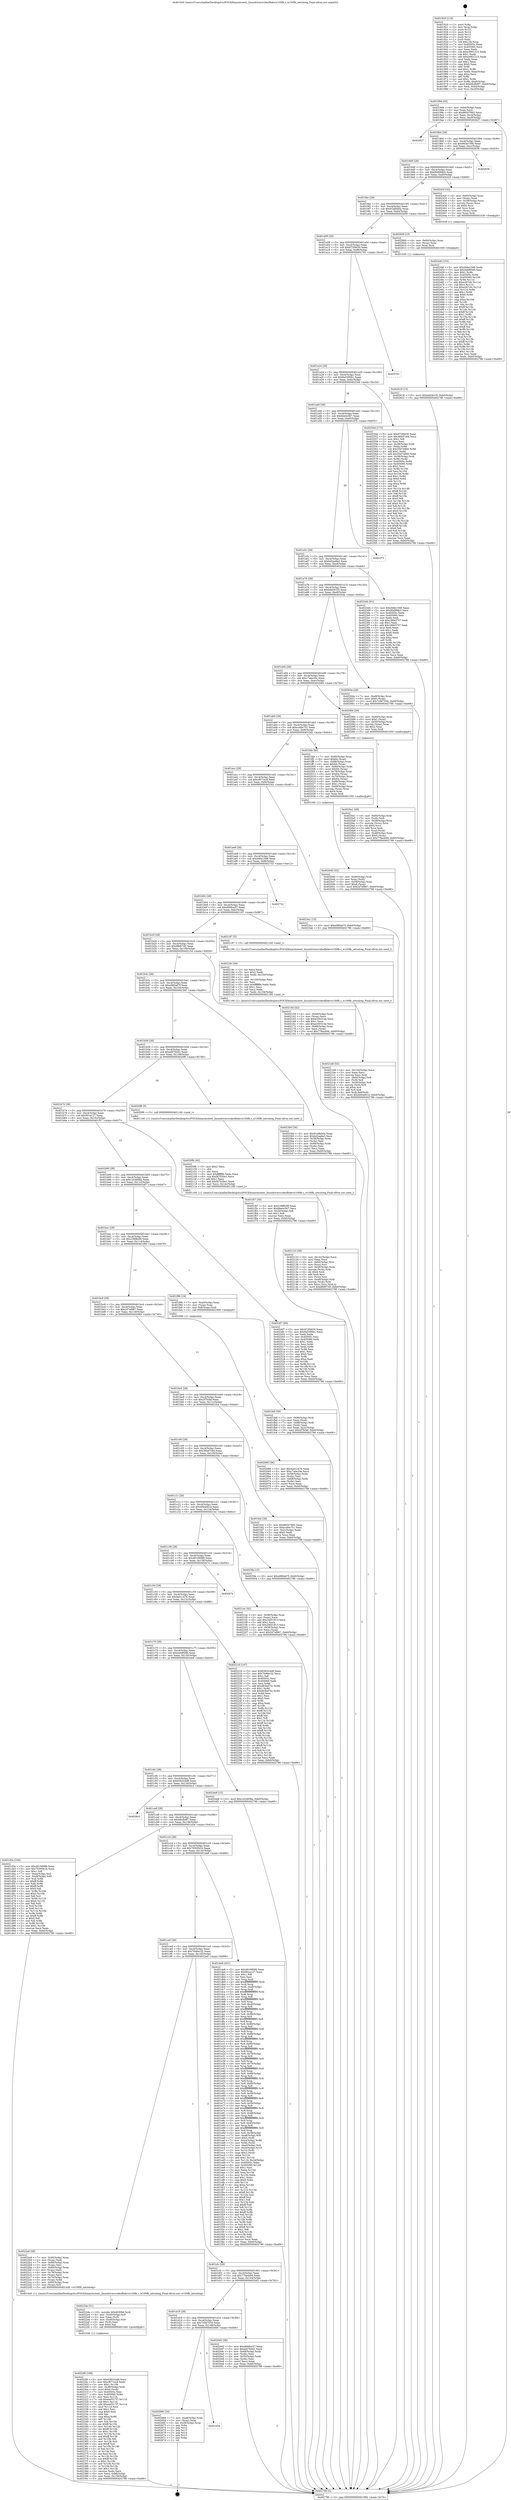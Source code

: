 digraph "0x401920" {
  label = "0x401920 (/mnt/c/Users/mathe/Desktop/tcc/POCII/binaries/extr_linuxdriversvideofbdevw100fb.c_w100fb_setcolreg_Final-ollvm.out::main(0))"
  labelloc = "t"
  node[shape=record]

  Entry [label="",width=0.3,height=0.3,shape=circle,fillcolor=black,style=filled]
  "0x401994" [label="{
     0x401994 [32]\l
     | [instrs]\l
     &nbsp;&nbsp;0x401994 \<+6\>: mov -0xb0(%rbp),%eax\l
     &nbsp;&nbsp;0x40199a \<+2\>: mov %eax,%ecx\l
     &nbsp;&nbsp;0x40199c \<+6\>: sub $0x86507993,%ecx\l
     &nbsp;&nbsp;0x4019a2 \<+6\>: mov %eax,-0xc4(%rbp)\l
     &nbsp;&nbsp;0x4019a8 \<+6\>: mov %ecx,-0xc8(%rbp)\l
     &nbsp;&nbsp;0x4019ae \<+6\>: je 0000000000402627 \<main+0xd07\>\l
  }"]
  "0x402627" [label="{
     0x402627\l
  }", style=dashed]
  "0x4019b4" [label="{
     0x4019b4 [28]\l
     | [instrs]\l
     &nbsp;&nbsp;0x4019b4 \<+5\>: jmp 00000000004019b9 \<main+0x99\>\l
     &nbsp;&nbsp;0x4019b9 \<+6\>: mov -0xc4(%rbp),%eax\l
     &nbsp;&nbsp;0x4019bf \<+5\>: sub $0x883e159b,%eax\l
     &nbsp;&nbsp;0x4019c4 \<+6\>: mov %eax,-0xcc(%rbp)\l
     &nbsp;&nbsp;0x4019ca \<+6\>: je 0000000000402636 \<main+0xd16\>\l
  }"]
  Exit [label="",width=0.3,height=0.3,shape=circle,fillcolor=black,style=filled,peripheries=2]
  "0x402636" [label="{
     0x402636\l
  }", style=dashed]
  "0x4019d0" [label="{
     0x4019d0 [28]\l
     | [instrs]\l
     &nbsp;&nbsp;0x4019d0 \<+5\>: jmp 00000000004019d5 \<main+0xb5\>\l
     &nbsp;&nbsp;0x4019d5 \<+6\>: mov -0xc4(%rbp),%eax\l
     &nbsp;&nbsp;0x4019db \<+5\>: sub $0x90d9fdb3,%eax\l
     &nbsp;&nbsp;0x4019e0 \<+6\>: mov %eax,-0xd0(%rbp)\l
     &nbsp;&nbsp;0x4019e6 \<+6\>: je 000000000040242f \<main+0xb0f\>\l
  }"]
  "0x401d34" [label="{
     0x401d34\l
  }", style=dashed]
  "0x40242f" [label="{
     0x40242f [32]\l
     | [instrs]\l
     &nbsp;&nbsp;0x40242f \<+4\>: mov -0x60(%rbp),%rax\l
     &nbsp;&nbsp;0x402433 \<+3\>: mov (%rax),%rax\l
     &nbsp;&nbsp;0x402436 \<+4\>: mov -0x38(%rbp),%rcx\l
     &nbsp;&nbsp;0x40243a \<+3\>: movslq (%rcx),%rcx\l
     &nbsp;&nbsp;0x40243d \<+4\>: shl $0x4,%rcx\l
     &nbsp;&nbsp;0x402441 \<+3\>: add %rcx,%rax\l
     &nbsp;&nbsp;0x402444 \<+3\>: mov (%rax),%rax\l
     &nbsp;&nbsp;0x402447 \<+3\>: mov %rax,%rdi\l
     &nbsp;&nbsp;0x40244a \<+5\>: call 0000000000401030 \<free@plt\>\l
     | [calls]\l
     &nbsp;&nbsp;0x401030 \{1\} (unknown)\l
  }"]
  "0x4019ec" [label="{
     0x4019ec [28]\l
     | [instrs]\l
     &nbsp;&nbsp;0x4019ec \<+5\>: jmp 00000000004019f1 \<main+0xd1\>\l
     &nbsp;&nbsp;0x4019f1 \<+6\>: mov -0xc4(%rbp),%eax\l
     &nbsp;&nbsp;0x4019f7 \<+5\>: sub $0x91a8bb0a,%eax\l
     &nbsp;&nbsp;0x4019fc \<+6\>: mov %eax,-0xd4(%rbp)\l
     &nbsp;&nbsp;0x401a02 \<+6\>: je 0000000000402609 \<main+0xce9\>\l
  }"]
  "0x402666" [label="{
     0x402666 [24]\l
     | [instrs]\l
     &nbsp;&nbsp;0x402666 \<+7\>: mov -0xa8(%rbp),%rax\l
     &nbsp;&nbsp;0x40266d \<+2\>: mov (%rax),%eax\l
     &nbsp;&nbsp;0x40266f \<+4\>: lea -0x28(%rbp),%rsp\l
     &nbsp;&nbsp;0x402673 \<+1\>: pop %rbx\l
     &nbsp;&nbsp;0x402674 \<+2\>: pop %r12\l
     &nbsp;&nbsp;0x402676 \<+2\>: pop %r13\l
     &nbsp;&nbsp;0x402678 \<+2\>: pop %r14\l
     &nbsp;&nbsp;0x40267a \<+2\>: pop %r15\l
     &nbsp;&nbsp;0x40267c \<+1\>: pop %rbp\l
     &nbsp;&nbsp;0x40267d \<+1\>: ret\l
  }"]
  "0x402609" [label="{
     0x402609 [15]\l
     | [instrs]\l
     &nbsp;&nbsp;0x402609 \<+4\>: mov -0x60(%rbp),%rax\l
     &nbsp;&nbsp;0x40260d \<+3\>: mov (%rax),%rax\l
     &nbsp;&nbsp;0x402610 \<+3\>: mov %rax,%rdi\l
     &nbsp;&nbsp;0x402613 \<+5\>: call 0000000000401030 \<free@plt\>\l
     | [calls]\l
     &nbsp;&nbsp;0x401030 \{1\} (unknown)\l
  }"]
  "0x401a08" [label="{
     0x401a08 [28]\l
     | [instrs]\l
     &nbsp;&nbsp;0x401a08 \<+5\>: jmp 0000000000401a0d \<main+0xed\>\l
     &nbsp;&nbsp;0x401a0d \<+6\>: mov -0xc4(%rbp),%eax\l
     &nbsp;&nbsp;0x401a13 \<+5\>: sub $0x972f4630,%eax\l
     &nbsp;&nbsp;0x401a18 \<+6\>: mov %eax,-0xd8(%rbp)\l
     &nbsp;&nbsp;0x401a1e \<+6\>: je 0000000000402761 \<main+0xe41\>\l
  }"]
  "0x402618" [label="{
     0x402618 [15]\l
     | [instrs]\l
     &nbsp;&nbsp;0x402618 \<+10\>: movl $0xbdd3b1f3,-0xb0(%rbp)\l
     &nbsp;&nbsp;0x402622 \<+5\>: jmp 0000000000402786 \<main+0xe66\>\l
  }"]
  "0x402761" [label="{
     0x402761\l
  }", style=dashed]
  "0x401a24" [label="{
     0x401a24 [28]\l
     | [instrs]\l
     &nbsp;&nbsp;0x401a24 \<+5\>: jmp 0000000000401a29 \<main+0x109\>\l
     &nbsp;&nbsp;0x401a29 \<+6\>: mov -0xc4(%rbp),%eax\l
     &nbsp;&nbsp;0x401a2f \<+5\>: sub $0x9a5390b1,%eax\l
     &nbsp;&nbsp;0x401a34 \<+6\>: mov %eax,-0xdc(%rbp)\l
     &nbsp;&nbsp;0x401a3a \<+6\>: je 000000000040254d \<main+0xc2d\>\l
  }"]
  "0x40244f" [label="{
     0x40244f [153]\l
     | [instrs]\l
     &nbsp;&nbsp;0x40244f \<+5\>: mov $0xd46e1568,%edx\l
     &nbsp;&nbsp;0x402454 \<+5\>: mov $0x4ab8f3d0,%esi\l
     &nbsp;&nbsp;0x402459 \<+3\>: mov $0x1,%r8b\l
     &nbsp;&nbsp;0x40245c \<+8\>: mov 0x40505c,%r9d\l
     &nbsp;&nbsp;0x402464 \<+8\>: mov 0x405060,%r10d\l
     &nbsp;&nbsp;0x40246c \<+3\>: mov %r9d,%r11d\l
     &nbsp;&nbsp;0x40246f \<+7\>: add $0xe267cfc,%r11d\l
     &nbsp;&nbsp;0x402476 \<+4\>: sub $0x1,%r11d\l
     &nbsp;&nbsp;0x40247a \<+7\>: sub $0xe267cfc,%r11d\l
     &nbsp;&nbsp;0x402481 \<+4\>: imul %r11d,%r9d\l
     &nbsp;&nbsp;0x402485 \<+4\>: and $0x1,%r9d\l
     &nbsp;&nbsp;0x402489 \<+4\>: cmp $0x0,%r9d\l
     &nbsp;&nbsp;0x40248d \<+3\>: sete %bl\l
     &nbsp;&nbsp;0x402490 \<+4\>: cmp $0xa,%r10d\l
     &nbsp;&nbsp;0x402494 \<+4\>: setl %r14b\l
     &nbsp;&nbsp;0x402498 \<+3\>: mov %bl,%r15b\l
     &nbsp;&nbsp;0x40249b \<+4\>: xor $0xff,%r15b\l
     &nbsp;&nbsp;0x40249f \<+3\>: mov %r14b,%r12b\l
     &nbsp;&nbsp;0x4024a2 \<+4\>: xor $0xff,%r12b\l
     &nbsp;&nbsp;0x4024a6 \<+4\>: xor $0x1,%r8b\l
     &nbsp;&nbsp;0x4024aa \<+3\>: mov %r15b,%r13b\l
     &nbsp;&nbsp;0x4024ad \<+4\>: and $0xff,%r13b\l
     &nbsp;&nbsp;0x4024b1 \<+3\>: and %r8b,%bl\l
     &nbsp;&nbsp;0x4024b4 \<+3\>: mov %r12b,%al\l
     &nbsp;&nbsp;0x4024b7 \<+2\>: and $0xff,%al\l
     &nbsp;&nbsp;0x4024b9 \<+3\>: and %r8b,%r14b\l
     &nbsp;&nbsp;0x4024bc \<+3\>: or %bl,%r13b\l
     &nbsp;&nbsp;0x4024bf \<+3\>: or %r14b,%al\l
     &nbsp;&nbsp;0x4024c2 \<+3\>: xor %al,%r13b\l
     &nbsp;&nbsp;0x4024c5 \<+3\>: or %r12b,%r15b\l
     &nbsp;&nbsp;0x4024c8 \<+4\>: xor $0xff,%r15b\l
     &nbsp;&nbsp;0x4024cc \<+4\>: or $0x1,%r8b\l
     &nbsp;&nbsp;0x4024d0 \<+3\>: and %r8b,%r15b\l
     &nbsp;&nbsp;0x4024d3 \<+3\>: or %r15b,%r13b\l
     &nbsp;&nbsp;0x4024d6 \<+4\>: test $0x1,%r13b\l
     &nbsp;&nbsp;0x4024da \<+3\>: cmovne %esi,%edx\l
     &nbsp;&nbsp;0x4024dd \<+6\>: mov %edx,-0xb0(%rbp)\l
     &nbsp;&nbsp;0x4024e3 \<+5\>: jmp 0000000000402786 \<main+0xe66\>\l
  }"]
  "0x40254d" [label="{
     0x40254d [173]\l
     | [instrs]\l
     &nbsp;&nbsp;0x40254d \<+5\>: mov $0x972f4630,%eax\l
     &nbsp;&nbsp;0x402552 \<+5\>: mov $0x384d7c64,%ecx\l
     &nbsp;&nbsp;0x402557 \<+2\>: mov $0x1,%dl\l
     &nbsp;&nbsp;0x402559 \<+2\>: xor %esi,%esi\l
     &nbsp;&nbsp;0x40255b \<+4\>: mov -0x38(%rbp),%rdi\l
     &nbsp;&nbsp;0x40255f \<+3\>: mov (%rdi),%r8d\l
     &nbsp;&nbsp;0x402562 \<+7\>: sub $0x35d749b6,%r8d\l
     &nbsp;&nbsp;0x402569 \<+4\>: add $0x1,%r8d\l
     &nbsp;&nbsp;0x40256d \<+7\>: add $0x35d749b6,%r8d\l
     &nbsp;&nbsp;0x402574 \<+4\>: mov -0x38(%rbp),%rdi\l
     &nbsp;&nbsp;0x402578 \<+3\>: mov %r8d,(%rdi)\l
     &nbsp;&nbsp;0x40257b \<+8\>: mov 0x40505c,%r8d\l
     &nbsp;&nbsp;0x402583 \<+8\>: mov 0x405060,%r9d\l
     &nbsp;&nbsp;0x40258b \<+3\>: sub $0x1,%esi\l
     &nbsp;&nbsp;0x40258e \<+3\>: mov %r8d,%r10d\l
     &nbsp;&nbsp;0x402591 \<+3\>: add %esi,%r10d\l
     &nbsp;&nbsp;0x402594 \<+4\>: imul %r10d,%r8d\l
     &nbsp;&nbsp;0x402598 \<+4\>: and $0x1,%r8d\l
     &nbsp;&nbsp;0x40259c \<+4\>: cmp $0x0,%r8d\l
     &nbsp;&nbsp;0x4025a0 \<+4\>: sete %r11b\l
     &nbsp;&nbsp;0x4025a4 \<+4\>: cmp $0xa,%r9d\l
     &nbsp;&nbsp;0x4025a8 \<+3\>: setl %bl\l
     &nbsp;&nbsp;0x4025ab \<+3\>: mov %r11b,%r14b\l
     &nbsp;&nbsp;0x4025ae \<+4\>: xor $0xff,%r14b\l
     &nbsp;&nbsp;0x4025b2 \<+3\>: mov %bl,%r15b\l
     &nbsp;&nbsp;0x4025b5 \<+4\>: xor $0xff,%r15b\l
     &nbsp;&nbsp;0x4025b9 \<+3\>: xor $0x0,%dl\l
     &nbsp;&nbsp;0x4025bc \<+3\>: mov %r14b,%r12b\l
     &nbsp;&nbsp;0x4025bf \<+4\>: and $0x0,%r12b\l
     &nbsp;&nbsp;0x4025c3 \<+3\>: and %dl,%r11b\l
     &nbsp;&nbsp;0x4025c6 \<+3\>: mov %r15b,%r13b\l
     &nbsp;&nbsp;0x4025c9 \<+4\>: and $0x0,%r13b\l
     &nbsp;&nbsp;0x4025cd \<+2\>: and %dl,%bl\l
     &nbsp;&nbsp;0x4025cf \<+3\>: or %r11b,%r12b\l
     &nbsp;&nbsp;0x4025d2 \<+3\>: or %bl,%r13b\l
     &nbsp;&nbsp;0x4025d5 \<+3\>: xor %r13b,%r12b\l
     &nbsp;&nbsp;0x4025d8 \<+3\>: or %r15b,%r14b\l
     &nbsp;&nbsp;0x4025db \<+4\>: xor $0xff,%r14b\l
     &nbsp;&nbsp;0x4025df \<+3\>: or $0x0,%dl\l
     &nbsp;&nbsp;0x4025e2 \<+3\>: and %dl,%r14b\l
     &nbsp;&nbsp;0x4025e5 \<+3\>: or %r14b,%r12b\l
     &nbsp;&nbsp;0x4025e8 \<+4\>: test $0x1,%r12b\l
     &nbsp;&nbsp;0x4025ec \<+3\>: cmovne %ecx,%eax\l
     &nbsp;&nbsp;0x4025ef \<+6\>: mov %eax,-0xb0(%rbp)\l
     &nbsp;&nbsp;0x4025f5 \<+5\>: jmp 0000000000402786 \<main+0xe66\>\l
  }"]
  "0x401a40" [label="{
     0x401a40 [28]\l
     | [instrs]\l
     &nbsp;&nbsp;0x401a40 \<+5\>: jmp 0000000000401a45 \<main+0x125\>\l
     &nbsp;&nbsp;0x401a45 \<+6\>: mov -0xc4(%rbp),%eax\l
     &nbsp;&nbsp;0x401a4b \<+5\>: sub $0xbbe4c567,%eax\l
     &nbsp;&nbsp;0x401a50 \<+6\>: mov %eax,-0xe0(%rbp)\l
     &nbsp;&nbsp;0x401a56 \<+6\>: je 0000000000401f75 \<main+0x655\>\l
  }"]
  "0x4022f9" [label="{
     0x4022f9 [168]\l
     | [instrs]\l
     &nbsp;&nbsp;0x4022f9 \<+5\>: mov $0x636324d8,%ecx\l
     &nbsp;&nbsp;0x4022fe \<+5\>: mov $0xcf671ec8,%edx\l
     &nbsp;&nbsp;0x402303 \<+3\>: mov $0x1,%r10b\l
     &nbsp;&nbsp;0x402306 \<+4\>: mov -0x38(%rbp),%rdi\l
     &nbsp;&nbsp;0x40230a \<+6\>: movl $0x0,(%rdi)\l
     &nbsp;&nbsp;0x402310 \<+7\>: mov 0x40505c,%esi\l
     &nbsp;&nbsp;0x402317 \<+8\>: mov 0x405060,%r8d\l
     &nbsp;&nbsp;0x40231f \<+3\>: mov %esi,%r11d\l
     &nbsp;&nbsp;0x402322 \<+7\>: sub $0xea0517f7,%r11d\l
     &nbsp;&nbsp;0x402329 \<+4\>: sub $0x1,%r11d\l
     &nbsp;&nbsp;0x40232d \<+7\>: add $0xea0517f7,%r11d\l
     &nbsp;&nbsp;0x402334 \<+4\>: imul %r11d,%esi\l
     &nbsp;&nbsp;0x402338 \<+3\>: and $0x1,%esi\l
     &nbsp;&nbsp;0x40233b \<+3\>: cmp $0x0,%esi\l
     &nbsp;&nbsp;0x40233e \<+3\>: sete %bl\l
     &nbsp;&nbsp;0x402341 \<+4\>: cmp $0xa,%r8d\l
     &nbsp;&nbsp;0x402345 \<+4\>: setl %r14b\l
     &nbsp;&nbsp;0x402349 \<+3\>: mov %bl,%r15b\l
     &nbsp;&nbsp;0x40234c \<+4\>: xor $0xff,%r15b\l
     &nbsp;&nbsp;0x402350 \<+3\>: mov %r14b,%r12b\l
     &nbsp;&nbsp;0x402353 \<+4\>: xor $0xff,%r12b\l
     &nbsp;&nbsp;0x402357 \<+4\>: xor $0x1,%r10b\l
     &nbsp;&nbsp;0x40235b \<+3\>: mov %r15b,%r13b\l
     &nbsp;&nbsp;0x40235e \<+4\>: and $0xff,%r13b\l
     &nbsp;&nbsp;0x402362 \<+3\>: and %r10b,%bl\l
     &nbsp;&nbsp;0x402365 \<+3\>: mov %r12b,%sil\l
     &nbsp;&nbsp;0x402368 \<+4\>: and $0xff,%sil\l
     &nbsp;&nbsp;0x40236c \<+3\>: and %r10b,%r14b\l
     &nbsp;&nbsp;0x40236f \<+3\>: or %bl,%r13b\l
     &nbsp;&nbsp;0x402372 \<+3\>: or %r14b,%sil\l
     &nbsp;&nbsp;0x402375 \<+3\>: xor %sil,%r13b\l
     &nbsp;&nbsp;0x402378 \<+3\>: or %r12b,%r15b\l
     &nbsp;&nbsp;0x40237b \<+4\>: xor $0xff,%r15b\l
     &nbsp;&nbsp;0x40237f \<+4\>: or $0x1,%r10b\l
     &nbsp;&nbsp;0x402383 \<+3\>: and %r10b,%r15b\l
     &nbsp;&nbsp;0x402386 \<+3\>: or %r15b,%r13b\l
     &nbsp;&nbsp;0x402389 \<+4\>: test $0x1,%r13b\l
     &nbsp;&nbsp;0x40238d \<+3\>: cmovne %edx,%ecx\l
     &nbsp;&nbsp;0x402390 \<+6\>: mov %ecx,-0xb0(%rbp)\l
     &nbsp;&nbsp;0x402396 \<+6\>: mov %eax,-0x158(%rbp)\l
     &nbsp;&nbsp;0x40239c \<+5\>: jmp 0000000000402786 \<main+0xe66\>\l
  }"]
  "0x401f75" [label="{
     0x401f75\l
  }", style=dashed]
  "0x401a5c" [label="{
     0x401a5c [28]\l
     | [instrs]\l
     &nbsp;&nbsp;0x401a5c \<+5\>: jmp 0000000000401a61 \<main+0x141\>\l
     &nbsp;&nbsp;0x401a61 \<+6\>: mov -0xc4(%rbp),%eax\l
     &nbsp;&nbsp;0x401a67 \<+5\>: sub $0xbd2aa6a5,%eax\l
     &nbsp;&nbsp;0x401a6c \<+6\>: mov %eax,-0xe4(%rbp)\l
     &nbsp;&nbsp;0x401a72 \<+6\>: je 00000000004023d4 \<main+0xab4\>\l
  }"]
  "0x4022da" [label="{
     0x4022da [31]\l
     | [instrs]\l
     &nbsp;&nbsp;0x4022da \<+10\>: movabs $0x4030b6,%rdi\l
     &nbsp;&nbsp;0x4022e4 \<+4\>: mov -0x40(%rbp),%r9\l
     &nbsp;&nbsp;0x4022e8 \<+3\>: mov %eax,(%r9)\l
     &nbsp;&nbsp;0x4022eb \<+4\>: mov -0x40(%rbp),%r9\l
     &nbsp;&nbsp;0x4022ef \<+3\>: mov (%r9),%esi\l
     &nbsp;&nbsp;0x4022f2 \<+2\>: mov $0x0,%al\l
     &nbsp;&nbsp;0x4022f4 \<+5\>: call 0000000000401040 \<printf@plt\>\l
     | [calls]\l
     &nbsp;&nbsp;0x401040 \{1\} (unknown)\l
  }"]
  "0x4023d4" [label="{
     0x4023d4 [91]\l
     | [instrs]\l
     &nbsp;&nbsp;0x4023d4 \<+5\>: mov $0xd46e1568,%eax\l
     &nbsp;&nbsp;0x4023d9 \<+5\>: mov $0x90d9fdb3,%ecx\l
     &nbsp;&nbsp;0x4023de \<+7\>: mov 0x40505c,%edx\l
     &nbsp;&nbsp;0x4023e5 \<+7\>: mov 0x405060,%esi\l
     &nbsp;&nbsp;0x4023ec \<+2\>: mov %edx,%edi\l
     &nbsp;&nbsp;0x4023ee \<+6\>: sub $0x186b3707,%edi\l
     &nbsp;&nbsp;0x4023f4 \<+3\>: sub $0x1,%edi\l
     &nbsp;&nbsp;0x4023f7 \<+6\>: add $0x186b3707,%edi\l
     &nbsp;&nbsp;0x4023fd \<+3\>: imul %edi,%edx\l
     &nbsp;&nbsp;0x402400 \<+3\>: and $0x1,%edx\l
     &nbsp;&nbsp;0x402403 \<+3\>: cmp $0x0,%edx\l
     &nbsp;&nbsp;0x402406 \<+4\>: sete %r8b\l
     &nbsp;&nbsp;0x40240a \<+3\>: cmp $0xa,%esi\l
     &nbsp;&nbsp;0x40240d \<+4\>: setl %r9b\l
     &nbsp;&nbsp;0x402411 \<+3\>: mov %r8b,%r10b\l
     &nbsp;&nbsp;0x402414 \<+3\>: and %r9b,%r10b\l
     &nbsp;&nbsp;0x402417 \<+3\>: xor %r9b,%r8b\l
     &nbsp;&nbsp;0x40241a \<+3\>: or %r8b,%r10b\l
     &nbsp;&nbsp;0x40241d \<+4\>: test $0x1,%r10b\l
     &nbsp;&nbsp;0x402421 \<+3\>: cmovne %ecx,%eax\l
     &nbsp;&nbsp;0x402424 \<+6\>: mov %eax,-0xb0(%rbp)\l
     &nbsp;&nbsp;0x40242a \<+5\>: jmp 0000000000402786 \<main+0xe66\>\l
  }"]
  "0x401a78" [label="{
     0x401a78 [28]\l
     | [instrs]\l
     &nbsp;&nbsp;0x401a78 \<+5\>: jmp 0000000000401a7d \<main+0x15d\>\l
     &nbsp;&nbsp;0x401a7d \<+6\>: mov -0xc4(%rbp),%eax\l
     &nbsp;&nbsp;0x401a83 \<+5\>: sub $0xbdd3b1f3,%eax\l
     &nbsp;&nbsp;0x401a88 \<+6\>: mov %eax,-0xe8(%rbp)\l
     &nbsp;&nbsp;0x401a8e \<+6\>: je 000000000040264a \<main+0xd2a\>\l
  }"]
  "0x4021b8" [label="{
     0x4021b8 [52]\l
     | [instrs]\l
     &nbsp;&nbsp;0x4021b8 \<+6\>: mov -0x154(%rbp),%ecx\l
     &nbsp;&nbsp;0x4021be \<+3\>: imul %eax,%ecx\l
     &nbsp;&nbsp;0x4021c1 \<+3\>: movslq %ecx,%rdi\l
     &nbsp;&nbsp;0x4021c4 \<+4\>: mov -0x60(%rbp),%r8\l
     &nbsp;&nbsp;0x4021c8 \<+3\>: mov (%r8),%r8\l
     &nbsp;&nbsp;0x4021cb \<+4\>: mov -0x58(%rbp),%r9\l
     &nbsp;&nbsp;0x4021cf \<+3\>: movslq (%r9),%r9\l
     &nbsp;&nbsp;0x4021d2 \<+4\>: shl $0x4,%r9\l
     &nbsp;&nbsp;0x4021d6 \<+3\>: add %r9,%r8\l
     &nbsp;&nbsp;0x4021d9 \<+4\>: mov %rdi,0x8(%r8)\l
     &nbsp;&nbsp;0x4021dd \<+10\>: movl $0x4064d01d,-0xb0(%rbp)\l
     &nbsp;&nbsp;0x4021e7 \<+5\>: jmp 0000000000402786 \<main+0xe66\>\l
  }"]
  "0x40264a" [label="{
     0x40264a [28]\l
     | [instrs]\l
     &nbsp;&nbsp;0x40264a \<+7\>: mov -0xa8(%rbp),%rax\l
     &nbsp;&nbsp;0x402651 \<+6\>: movl $0x0,(%rax)\l
     &nbsp;&nbsp;0x402657 \<+10\>: movl $0x7c067534,-0xb0(%rbp)\l
     &nbsp;&nbsp;0x402661 \<+5\>: jmp 0000000000402786 \<main+0xe66\>\l
  }"]
  "0x401a94" [label="{
     0x401a94 [28]\l
     | [instrs]\l
     &nbsp;&nbsp;0x401a94 \<+5\>: jmp 0000000000401a99 \<main+0x179\>\l
     &nbsp;&nbsp;0x401a99 \<+6\>: mov -0xc4(%rbp),%eax\l
     &nbsp;&nbsp;0x401a9f \<+5\>: sub $0xc7abe20e,%eax\l
     &nbsp;&nbsp;0x401aa4 \<+6\>: mov %eax,-0xec(%rbp)\l
     &nbsp;&nbsp;0x401aaa \<+6\>: je 0000000000402084 \<main+0x764\>\l
  }"]
  "0x40218c" [label="{
     0x40218c [44]\l
     | [instrs]\l
     &nbsp;&nbsp;0x40218c \<+2\>: xor %ecx,%ecx\l
     &nbsp;&nbsp;0x40218e \<+5\>: mov $0x2,%edx\l
     &nbsp;&nbsp;0x402193 \<+6\>: mov %edx,-0x150(%rbp)\l
     &nbsp;&nbsp;0x402199 \<+1\>: cltd\l
     &nbsp;&nbsp;0x40219a \<+6\>: mov -0x150(%rbp),%esi\l
     &nbsp;&nbsp;0x4021a0 \<+2\>: idiv %esi\l
     &nbsp;&nbsp;0x4021a2 \<+6\>: imul $0xfffffffe,%edx,%edx\l
     &nbsp;&nbsp;0x4021a8 \<+3\>: sub $0x1,%ecx\l
     &nbsp;&nbsp;0x4021ab \<+2\>: sub %ecx,%edx\l
     &nbsp;&nbsp;0x4021ad \<+6\>: mov %edx,-0x154(%rbp)\l
     &nbsp;&nbsp;0x4021b3 \<+5\>: call 0000000000401160 \<next_i\>\l
     | [calls]\l
     &nbsp;&nbsp;0x401160 \{1\} (/mnt/c/Users/mathe/Desktop/tcc/POCII/binaries/extr_linuxdriversvideofbdevw100fb.c_w100fb_setcolreg_Final-ollvm.out::next_i)\l
  }"]
  "0x402084" [label="{
     0x402084 [29]\l
     | [instrs]\l
     &nbsp;&nbsp;0x402084 \<+4\>: mov -0x50(%rbp),%rax\l
     &nbsp;&nbsp;0x402088 \<+6\>: movl $0x1,(%rax)\l
     &nbsp;&nbsp;0x40208e \<+4\>: mov -0x50(%rbp),%rax\l
     &nbsp;&nbsp;0x402092 \<+3\>: movslq (%rax),%rax\l
     &nbsp;&nbsp;0x402095 \<+4\>: shl $0x2,%rax\l
     &nbsp;&nbsp;0x402099 \<+3\>: mov %rax,%rdi\l
     &nbsp;&nbsp;0x40209c \<+5\>: call 0000000000401050 \<malloc@plt\>\l
     | [calls]\l
     &nbsp;&nbsp;0x401050 \{1\} (unknown)\l
  }"]
  "0x401ab0" [label="{
     0x401ab0 [28]\l
     | [instrs]\l
     &nbsp;&nbsp;0x401ab0 \<+5\>: jmp 0000000000401ab5 \<main+0x195\>\l
     &nbsp;&nbsp;0x401ab5 \<+6\>: mov -0xc4(%rbp),%eax\l
     &nbsp;&nbsp;0x401abb \<+5\>: sub $0xccd0e751,%eax\l
     &nbsp;&nbsp;0x401ac0 \<+6\>: mov %eax,-0xf0(%rbp)\l
     &nbsp;&nbsp;0x401ac6 \<+6\>: je 0000000000401feb \<main+0x6cb\>\l
  }"]
  "0x402123" [label="{
     0x402123 [58]\l
     | [instrs]\l
     &nbsp;&nbsp;0x402123 \<+6\>: mov -0x14c(%rbp),%ecx\l
     &nbsp;&nbsp;0x402129 \<+3\>: imul %eax,%ecx\l
     &nbsp;&nbsp;0x40212c \<+4\>: mov -0x60(%rbp),%rsi\l
     &nbsp;&nbsp;0x402130 \<+3\>: mov (%rsi),%rsi\l
     &nbsp;&nbsp;0x402133 \<+4\>: mov -0x58(%rbp),%rdi\l
     &nbsp;&nbsp;0x402137 \<+3\>: movslq (%rdi),%rdi\l
     &nbsp;&nbsp;0x40213a \<+4\>: shl $0x4,%rdi\l
     &nbsp;&nbsp;0x40213e \<+3\>: add %rdi,%rsi\l
     &nbsp;&nbsp;0x402141 \<+3\>: mov (%rsi),%rsi\l
     &nbsp;&nbsp;0x402144 \<+4\>: mov -0x48(%rbp),%rdi\l
     &nbsp;&nbsp;0x402148 \<+3\>: movslq (%rdi),%rdi\l
     &nbsp;&nbsp;0x40214b \<+3\>: mov %ecx,(%rsi,%rdi,4)\l
     &nbsp;&nbsp;0x40214e \<+10\>: movl $0xdfbf07d5,-0xb0(%rbp)\l
     &nbsp;&nbsp;0x402158 \<+5\>: jmp 0000000000402786 \<main+0xe66\>\l
  }"]
  "0x401feb" [label="{
     0x401feb [85]\l
     | [instrs]\l
     &nbsp;&nbsp;0x401feb \<+7\>: mov -0x90(%rbp),%rax\l
     &nbsp;&nbsp;0x401ff2 \<+6\>: movl $0x64,(%rax)\l
     &nbsp;&nbsp;0x401ff8 \<+7\>: mov -0x88(%rbp),%rax\l
     &nbsp;&nbsp;0x401fff \<+6\>: movl $0x64,(%rax)\l
     &nbsp;&nbsp;0x402005 \<+4\>: mov -0x80(%rbp),%rax\l
     &nbsp;&nbsp;0x402009 \<+6\>: movl $0x64,(%rax)\l
     &nbsp;&nbsp;0x40200f \<+4\>: mov -0x78(%rbp),%rax\l
     &nbsp;&nbsp;0x402013 \<+6\>: movl $0x64,(%rax)\l
     &nbsp;&nbsp;0x402019 \<+4\>: mov -0x70(%rbp),%rax\l
     &nbsp;&nbsp;0x40201d \<+6\>: movl $0x64,(%rax)\l
     &nbsp;&nbsp;0x402023 \<+4\>: mov -0x68(%rbp),%rax\l
     &nbsp;&nbsp;0x402027 \<+6\>: movl $0x1,(%rax)\l
     &nbsp;&nbsp;0x40202d \<+4\>: mov -0x68(%rbp),%rax\l
     &nbsp;&nbsp;0x402031 \<+3\>: movslq (%rax),%rax\l
     &nbsp;&nbsp;0x402034 \<+4\>: shl $0x4,%rax\l
     &nbsp;&nbsp;0x402038 \<+3\>: mov %rax,%rdi\l
     &nbsp;&nbsp;0x40203b \<+5\>: call 0000000000401050 \<malloc@plt\>\l
     | [calls]\l
     &nbsp;&nbsp;0x401050 \{1\} (unknown)\l
  }"]
  "0x401acc" [label="{
     0x401acc [28]\l
     | [instrs]\l
     &nbsp;&nbsp;0x401acc \<+5\>: jmp 0000000000401ad1 \<main+0x1b1\>\l
     &nbsp;&nbsp;0x401ad1 \<+6\>: mov -0xc4(%rbp),%eax\l
     &nbsp;&nbsp;0x401ad7 \<+5\>: sub $0xcf671ec8,%eax\l
     &nbsp;&nbsp;0x401adc \<+6\>: mov %eax,-0xf4(%rbp)\l
     &nbsp;&nbsp;0x401ae2 \<+6\>: je 00000000004023a1 \<main+0xa81\>\l
  }"]
  "0x4020fb" [label="{
     0x4020fb [40]\l
     | [instrs]\l
     &nbsp;&nbsp;0x4020fb \<+5\>: mov $0x2,%ecx\l
     &nbsp;&nbsp;0x402100 \<+1\>: cltd\l
     &nbsp;&nbsp;0x402101 \<+2\>: idiv %ecx\l
     &nbsp;&nbsp;0x402103 \<+6\>: imul $0xfffffffe,%edx,%ecx\l
     &nbsp;&nbsp;0x402109 \<+6\>: sub $0xf47530e1,%ecx\l
     &nbsp;&nbsp;0x40210f \<+3\>: add $0x1,%ecx\l
     &nbsp;&nbsp;0x402112 \<+6\>: add $0xf47530e1,%ecx\l
     &nbsp;&nbsp;0x402118 \<+6\>: mov %ecx,-0x14c(%rbp)\l
     &nbsp;&nbsp;0x40211e \<+5\>: call 0000000000401160 \<next_i\>\l
     | [calls]\l
     &nbsp;&nbsp;0x401160 \{1\} (/mnt/c/Users/mathe/Desktop/tcc/POCII/binaries/extr_linuxdriversvideofbdevw100fb.c_w100fb_setcolreg_Final-ollvm.out::next_i)\l
  }"]
  "0x4023a1" [label="{
     0x4023a1 [15]\l
     | [instrs]\l
     &nbsp;&nbsp;0x4023a1 \<+10\>: movl $0xe980a67f,-0xb0(%rbp)\l
     &nbsp;&nbsp;0x4023ab \<+5\>: jmp 0000000000402786 \<main+0xe66\>\l
  }"]
  "0x401ae8" [label="{
     0x401ae8 [28]\l
     | [instrs]\l
     &nbsp;&nbsp;0x401ae8 \<+5\>: jmp 0000000000401aed \<main+0x1cd\>\l
     &nbsp;&nbsp;0x401aed \<+6\>: mov -0xc4(%rbp),%eax\l
     &nbsp;&nbsp;0x401af3 \<+5\>: sub $0xd46e1568,%eax\l
     &nbsp;&nbsp;0x401af8 \<+6\>: mov %eax,-0xf8(%rbp)\l
     &nbsp;&nbsp;0x401afe \<+6\>: je 0000000000402732 \<main+0xe12\>\l
  }"]
  "0x401d18" [label="{
     0x401d18 [28]\l
     | [instrs]\l
     &nbsp;&nbsp;0x401d18 \<+5\>: jmp 0000000000401d1d \<main+0x3fd\>\l
     &nbsp;&nbsp;0x401d1d \<+6\>: mov -0xc4(%rbp),%eax\l
     &nbsp;&nbsp;0x401d23 \<+5\>: sub $0x7c067534,%eax\l
     &nbsp;&nbsp;0x401d28 \<+6\>: mov %eax,-0x148(%rbp)\l
     &nbsp;&nbsp;0x401d2e \<+6\>: je 0000000000402666 \<main+0xd46\>\l
  }"]
  "0x402732" [label="{
     0x402732\l
  }", style=dashed]
  "0x401b04" [label="{
     0x401b04 [28]\l
     | [instrs]\l
     &nbsp;&nbsp;0x401b04 \<+5\>: jmp 0000000000401b09 \<main+0x1e9\>\l
     &nbsp;&nbsp;0x401b09 \<+6\>: mov -0xc4(%rbp),%eax\l
     &nbsp;&nbsp;0x401b0f \<+5\>: sub $0xd668ce57,%eax\l
     &nbsp;&nbsp;0x401b14 \<+6\>: mov %eax,-0xfc(%rbp)\l
     &nbsp;&nbsp;0x401b1a \<+6\>: je 0000000000402187 \<main+0x867\>\l
  }"]
  "0x4020d2" [label="{
     0x4020d2 [36]\l
     | [instrs]\l
     &nbsp;&nbsp;0x4020d2 \<+5\>: mov $0xd668ce57,%eax\l
     &nbsp;&nbsp;0x4020d7 \<+5\>: mov $0xefd78442,%ecx\l
     &nbsp;&nbsp;0x4020dc \<+4\>: mov -0x48(%rbp),%rdx\l
     &nbsp;&nbsp;0x4020e0 \<+2\>: mov (%rdx),%esi\l
     &nbsp;&nbsp;0x4020e2 \<+4\>: mov -0x50(%rbp),%rdx\l
     &nbsp;&nbsp;0x4020e6 \<+2\>: cmp (%rdx),%esi\l
     &nbsp;&nbsp;0x4020e8 \<+3\>: cmovl %ecx,%eax\l
     &nbsp;&nbsp;0x4020eb \<+6\>: mov %eax,-0xb0(%rbp)\l
     &nbsp;&nbsp;0x4020f1 \<+5\>: jmp 0000000000402786 \<main+0xe66\>\l
  }"]
  "0x402187" [label="{
     0x402187 [5]\l
     | [instrs]\l
     &nbsp;&nbsp;0x402187 \<+5\>: call 0000000000401160 \<next_i\>\l
     | [calls]\l
     &nbsp;&nbsp;0x401160 \{1\} (/mnt/c/Users/mathe/Desktop/tcc/POCII/binaries/extr_linuxdriversvideofbdevw100fb.c_w100fb_setcolreg_Final-ollvm.out::next_i)\l
  }"]
  "0x401b20" [label="{
     0x401b20 [28]\l
     | [instrs]\l
     &nbsp;&nbsp;0x401b20 \<+5\>: jmp 0000000000401b25 \<main+0x205\>\l
     &nbsp;&nbsp;0x401b25 \<+6\>: mov -0xc4(%rbp),%eax\l
     &nbsp;&nbsp;0x401b2b \<+5\>: sub $0xdfbf07d5,%eax\l
     &nbsp;&nbsp;0x401b30 \<+6\>: mov %eax,-0x100(%rbp)\l
     &nbsp;&nbsp;0x401b36 \<+6\>: je 000000000040215d \<main+0x83d\>\l
  }"]
  "0x401cfc" [label="{
     0x401cfc [28]\l
     | [instrs]\l
     &nbsp;&nbsp;0x401cfc \<+5\>: jmp 0000000000401d01 \<main+0x3e1\>\l
     &nbsp;&nbsp;0x401d01 \<+6\>: mov -0xc4(%rbp),%eax\l
     &nbsp;&nbsp;0x401d07 \<+5\>: sub $0x776ecb94,%eax\l
     &nbsp;&nbsp;0x401d0c \<+6\>: mov %eax,-0x144(%rbp)\l
     &nbsp;&nbsp;0x401d12 \<+6\>: je 00000000004020d2 \<main+0x7b2\>\l
  }"]
  "0x40215d" [label="{
     0x40215d [42]\l
     | [instrs]\l
     &nbsp;&nbsp;0x40215d \<+4\>: mov -0x48(%rbp),%rax\l
     &nbsp;&nbsp;0x402161 \<+2\>: mov (%rax),%ecx\l
     &nbsp;&nbsp;0x402163 \<+6\>: sub $0xe200314e,%ecx\l
     &nbsp;&nbsp;0x402169 \<+3\>: add $0x1,%ecx\l
     &nbsp;&nbsp;0x40216c \<+6\>: add $0xe200314e,%ecx\l
     &nbsp;&nbsp;0x402172 \<+4\>: mov -0x48(%rbp),%rax\l
     &nbsp;&nbsp;0x402176 \<+2\>: mov %ecx,(%rax)\l
     &nbsp;&nbsp;0x402178 \<+10\>: movl $0x776ecb94,-0xb0(%rbp)\l
     &nbsp;&nbsp;0x402182 \<+5\>: jmp 0000000000402786 \<main+0xe66\>\l
  }"]
  "0x401b3c" [label="{
     0x401b3c [28]\l
     | [instrs]\l
     &nbsp;&nbsp;0x401b3c \<+5\>: jmp 0000000000401b41 \<main+0x221\>\l
     &nbsp;&nbsp;0x401b41 \<+6\>: mov -0xc4(%rbp),%eax\l
     &nbsp;&nbsp;0x401b47 \<+5\>: sub $0xe980a67f,%eax\l
     &nbsp;&nbsp;0x401b4c \<+6\>: mov %eax,-0x104(%rbp)\l
     &nbsp;&nbsp;0x401b52 \<+6\>: je 00000000004023b0 \<main+0xa90\>\l
  }"]
  "0x4022a9" [label="{
     0x4022a9 [49]\l
     | [instrs]\l
     &nbsp;&nbsp;0x4022a9 \<+7\>: mov -0x90(%rbp),%rax\l
     &nbsp;&nbsp;0x4022b0 \<+2\>: mov (%rax),%edi\l
     &nbsp;&nbsp;0x4022b2 \<+7\>: mov -0x88(%rbp),%rax\l
     &nbsp;&nbsp;0x4022b9 \<+2\>: mov (%rax),%esi\l
     &nbsp;&nbsp;0x4022bb \<+4\>: mov -0x80(%rbp),%rax\l
     &nbsp;&nbsp;0x4022bf \<+2\>: mov (%rax),%edx\l
     &nbsp;&nbsp;0x4022c1 \<+4\>: mov -0x78(%rbp),%rax\l
     &nbsp;&nbsp;0x4022c5 \<+2\>: mov (%rax),%ecx\l
     &nbsp;&nbsp;0x4022c7 \<+4\>: mov -0x70(%rbp),%rax\l
     &nbsp;&nbsp;0x4022cb \<+3\>: mov (%rax),%r8d\l
     &nbsp;&nbsp;0x4022ce \<+4\>: mov -0x60(%rbp),%rax\l
     &nbsp;&nbsp;0x4022d2 \<+3\>: mov (%rax),%r9\l
     &nbsp;&nbsp;0x4022d5 \<+5\>: call 0000000000401440 \<w100fb_setcolreg\>\l
     | [calls]\l
     &nbsp;&nbsp;0x401440 \{1\} (/mnt/c/Users/mathe/Desktop/tcc/POCII/binaries/extr_linuxdriversvideofbdevw100fb.c_w100fb_setcolreg_Final-ollvm.out::w100fb_setcolreg)\l
  }"]
  "0x4023b0" [label="{
     0x4023b0 [36]\l
     | [instrs]\l
     &nbsp;&nbsp;0x4023b0 \<+5\>: mov $0x91a8bb0a,%eax\l
     &nbsp;&nbsp;0x4023b5 \<+5\>: mov $0xbd2aa6a5,%ecx\l
     &nbsp;&nbsp;0x4023ba \<+4\>: mov -0x38(%rbp),%rdx\l
     &nbsp;&nbsp;0x4023be \<+2\>: mov (%rdx),%esi\l
     &nbsp;&nbsp;0x4023c0 \<+4\>: mov -0x68(%rbp),%rdx\l
     &nbsp;&nbsp;0x4023c4 \<+2\>: cmp (%rdx),%esi\l
     &nbsp;&nbsp;0x4023c6 \<+3\>: cmovl %ecx,%eax\l
     &nbsp;&nbsp;0x4023c9 \<+6\>: mov %eax,-0xb0(%rbp)\l
     &nbsp;&nbsp;0x4023cf \<+5\>: jmp 0000000000402786 \<main+0xe66\>\l
  }"]
  "0x401b58" [label="{
     0x401b58 [28]\l
     | [instrs]\l
     &nbsp;&nbsp;0x401b58 \<+5\>: jmp 0000000000401b5d \<main+0x23d\>\l
     &nbsp;&nbsp;0x401b5d \<+6\>: mov -0xc4(%rbp),%eax\l
     &nbsp;&nbsp;0x401b63 \<+5\>: sub $0xefd78442,%eax\l
     &nbsp;&nbsp;0x401b68 \<+6\>: mov %eax,-0x108(%rbp)\l
     &nbsp;&nbsp;0x401b6e \<+6\>: je 00000000004020f6 \<main+0x7d6\>\l
  }"]
  "0x4020a1" [label="{
     0x4020a1 [49]\l
     | [instrs]\l
     &nbsp;&nbsp;0x4020a1 \<+4\>: mov -0x60(%rbp),%rdi\l
     &nbsp;&nbsp;0x4020a5 \<+3\>: mov (%rdi),%rdi\l
     &nbsp;&nbsp;0x4020a8 \<+4\>: mov -0x58(%rbp),%rcx\l
     &nbsp;&nbsp;0x4020ac \<+3\>: movslq (%rcx),%rcx\l
     &nbsp;&nbsp;0x4020af \<+4\>: shl $0x4,%rcx\l
     &nbsp;&nbsp;0x4020b3 \<+3\>: add %rcx,%rdi\l
     &nbsp;&nbsp;0x4020b6 \<+3\>: mov %rax,(%rdi)\l
     &nbsp;&nbsp;0x4020b9 \<+4\>: mov -0x48(%rbp),%rax\l
     &nbsp;&nbsp;0x4020bd \<+6\>: movl $0x0,(%rax)\l
     &nbsp;&nbsp;0x4020c3 \<+10\>: movl $0x776ecb94,-0xb0(%rbp)\l
     &nbsp;&nbsp;0x4020cd \<+5\>: jmp 0000000000402786 \<main+0xe66\>\l
  }"]
  "0x4020f6" [label="{
     0x4020f6 [5]\l
     | [instrs]\l
     &nbsp;&nbsp;0x4020f6 \<+5\>: call 0000000000401160 \<next_i\>\l
     | [calls]\l
     &nbsp;&nbsp;0x401160 \{1\} (/mnt/c/Users/mathe/Desktop/tcc/POCII/binaries/extr_linuxdriversvideofbdevw100fb.c_w100fb_setcolreg_Final-ollvm.out::next_i)\l
  }"]
  "0x401b74" [label="{
     0x401b74 [28]\l
     | [instrs]\l
     &nbsp;&nbsp;0x401b74 \<+5\>: jmp 0000000000401b79 \<main+0x259\>\l
     &nbsp;&nbsp;0x401b79 \<+6\>: mov -0xc4(%rbp),%eax\l
     &nbsp;&nbsp;0x401b7f \<+5\>: sub $0x901e127,%eax\l
     &nbsp;&nbsp;0x401b84 \<+6\>: mov %eax,-0x10c(%rbp)\l
     &nbsp;&nbsp;0x401b8a \<+6\>: je 0000000000401f57 \<main+0x637\>\l
  }"]
  "0x402040" [label="{
     0x402040 [32]\l
     | [instrs]\l
     &nbsp;&nbsp;0x402040 \<+4\>: mov -0x60(%rbp),%rdi\l
     &nbsp;&nbsp;0x402044 \<+3\>: mov %rax,(%rdi)\l
     &nbsp;&nbsp;0x402047 \<+4\>: mov -0x58(%rbp),%rax\l
     &nbsp;&nbsp;0x40204b \<+6\>: movl $0x0,(%rax)\l
     &nbsp;&nbsp;0x402051 \<+10\>: movl $0x2d7ef967,-0xb0(%rbp)\l
     &nbsp;&nbsp;0x40205b \<+5\>: jmp 0000000000402786 \<main+0xe66\>\l
  }"]
  "0x401f57" [label="{
     0x401f57 [30]\l
     | [instrs]\l
     &nbsp;&nbsp;0x401f57 \<+5\>: mov $0x239f8c99,%eax\l
     &nbsp;&nbsp;0x401f5c \<+5\>: mov $0xbbe4c567,%ecx\l
     &nbsp;&nbsp;0x401f61 \<+3\>: mov -0x2d(%rbp),%dl\l
     &nbsp;&nbsp;0x401f64 \<+3\>: test $0x1,%dl\l
     &nbsp;&nbsp;0x401f67 \<+3\>: cmovne %ecx,%eax\l
     &nbsp;&nbsp;0x401f6a \<+6\>: mov %eax,-0xb0(%rbp)\l
     &nbsp;&nbsp;0x401f70 \<+5\>: jmp 0000000000402786 \<main+0xe66\>\l
  }"]
  "0x401b90" [label="{
     0x401b90 [28]\l
     | [instrs]\l
     &nbsp;&nbsp;0x401b90 \<+5\>: jmp 0000000000401b95 \<main+0x275\>\l
     &nbsp;&nbsp;0x401b95 \<+6\>: mov -0xc4(%rbp),%eax\l
     &nbsp;&nbsp;0x401b9b \<+5\>: sub $0x1d24858a,%eax\l
     &nbsp;&nbsp;0x401ba0 \<+6\>: mov %eax,-0x110(%rbp)\l
     &nbsp;&nbsp;0x401ba6 \<+6\>: je 00000000004024f7 \<main+0xbd7\>\l
  }"]
  "0x401fa9" [label="{
     0x401fa9 [36]\l
     | [instrs]\l
     &nbsp;&nbsp;0x401fa9 \<+7\>: mov -0x98(%rbp),%rdi\l
     &nbsp;&nbsp;0x401fb0 \<+2\>: mov %eax,(%rdi)\l
     &nbsp;&nbsp;0x401fb2 \<+7\>: mov -0x98(%rbp),%rdi\l
     &nbsp;&nbsp;0x401fb9 \<+2\>: mov (%rdi),%eax\l
     &nbsp;&nbsp;0x401fbb \<+3\>: mov %eax,-0x2c(%rbp)\l
     &nbsp;&nbsp;0x401fbe \<+10\>: movl $0x2f7fcfaf,-0xb0(%rbp)\l
     &nbsp;&nbsp;0x401fc8 \<+5\>: jmp 0000000000402786 \<main+0xe66\>\l
  }"]
  "0x4024f7" [label="{
     0x4024f7 [86]\l
     | [instrs]\l
     &nbsp;&nbsp;0x4024f7 \<+5\>: mov $0x972f4630,%eax\l
     &nbsp;&nbsp;0x4024fc \<+5\>: mov $0x9a5390b1,%ecx\l
     &nbsp;&nbsp;0x402501 \<+2\>: xor %edx,%edx\l
     &nbsp;&nbsp;0x402503 \<+7\>: mov 0x40505c,%esi\l
     &nbsp;&nbsp;0x40250a \<+7\>: mov 0x405060,%edi\l
     &nbsp;&nbsp;0x402511 \<+3\>: sub $0x1,%edx\l
     &nbsp;&nbsp;0x402514 \<+3\>: mov %esi,%r8d\l
     &nbsp;&nbsp;0x402517 \<+3\>: add %edx,%r8d\l
     &nbsp;&nbsp;0x40251a \<+4\>: imul %r8d,%esi\l
     &nbsp;&nbsp;0x40251e \<+3\>: and $0x1,%esi\l
     &nbsp;&nbsp;0x402521 \<+3\>: cmp $0x0,%esi\l
     &nbsp;&nbsp;0x402524 \<+4\>: sete %r9b\l
     &nbsp;&nbsp;0x402528 \<+3\>: cmp $0xa,%edi\l
     &nbsp;&nbsp;0x40252b \<+4\>: setl %r10b\l
     &nbsp;&nbsp;0x40252f \<+3\>: mov %r9b,%r11b\l
     &nbsp;&nbsp;0x402532 \<+3\>: and %r10b,%r11b\l
     &nbsp;&nbsp;0x402535 \<+3\>: xor %r10b,%r9b\l
     &nbsp;&nbsp;0x402538 \<+3\>: or %r9b,%r11b\l
     &nbsp;&nbsp;0x40253b \<+4\>: test $0x1,%r11b\l
     &nbsp;&nbsp;0x40253f \<+3\>: cmovne %ecx,%eax\l
     &nbsp;&nbsp;0x402542 \<+6\>: mov %eax,-0xb0(%rbp)\l
     &nbsp;&nbsp;0x402548 \<+5\>: jmp 0000000000402786 \<main+0xe66\>\l
  }"]
  "0x401bac" [label="{
     0x401bac [28]\l
     | [instrs]\l
     &nbsp;&nbsp;0x401bac \<+5\>: jmp 0000000000401bb1 \<main+0x291\>\l
     &nbsp;&nbsp;0x401bb1 \<+6\>: mov -0xc4(%rbp),%eax\l
     &nbsp;&nbsp;0x401bb7 \<+5\>: sub $0x239f8c99,%eax\l
     &nbsp;&nbsp;0x401bbc \<+6\>: mov %eax,-0x114(%rbp)\l
     &nbsp;&nbsp;0x401bc2 \<+6\>: je 0000000000401f96 \<main+0x676\>\l
  }"]
  "0x401ce0" [label="{
     0x401ce0 [28]\l
     | [instrs]\l
     &nbsp;&nbsp;0x401ce0 \<+5\>: jmp 0000000000401ce5 \<main+0x3c5\>\l
     &nbsp;&nbsp;0x401ce5 \<+6\>: mov -0xc4(%rbp),%eax\l
     &nbsp;&nbsp;0x401ceb \<+5\>: sub $0x70d6ec32,%eax\l
     &nbsp;&nbsp;0x401cf0 \<+6\>: mov %eax,-0x140(%rbp)\l
     &nbsp;&nbsp;0x401cf6 \<+6\>: je 00000000004022a9 \<main+0x989\>\l
  }"]
  "0x401f96" [label="{
     0x401f96 [19]\l
     | [instrs]\l
     &nbsp;&nbsp;0x401f96 \<+7\>: mov -0xa0(%rbp),%rax\l
     &nbsp;&nbsp;0x401f9d \<+3\>: mov (%rax),%rax\l
     &nbsp;&nbsp;0x401fa0 \<+4\>: mov 0x8(%rax),%rdi\l
     &nbsp;&nbsp;0x401fa4 \<+5\>: call 0000000000401060 \<atoi@plt\>\l
     | [calls]\l
     &nbsp;&nbsp;0x401060 \{1\} (unknown)\l
  }"]
  "0x401bc8" [label="{
     0x401bc8 [28]\l
     | [instrs]\l
     &nbsp;&nbsp;0x401bc8 \<+5\>: jmp 0000000000401bcd \<main+0x2ad\>\l
     &nbsp;&nbsp;0x401bcd \<+6\>: mov -0xc4(%rbp),%eax\l
     &nbsp;&nbsp;0x401bd3 \<+5\>: sub $0x2d7ef967,%eax\l
     &nbsp;&nbsp;0x401bd8 \<+6\>: mov %eax,-0x118(%rbp)\l
     &nbsp;&nbsp;0x401bde \<+6\>: je 0000000000402060 \<main+0x740\>\l
  }"]
  "0x401da8" [label="{
     0x401da8 [431]\l
     | [instrs]\l
     &nbsp;&nbsp;0x401da8 \<+5\>: mov $0x49108088,%eax\l
     &nbsp;&nbsp;0x401dad \<+5\>: mov $0x901e127,%ecx\l
     &nbsp;&nbsp;0x401db2 \<+2\>: mov $0x1,%dl\l
     &nbsp;&nbsp;0x401db4 \<+2\>: xor %esi,%esi\l
     &nbsp;&nbsp;0x401db6 \<+3\>: mov %rsp,%rdi\l
     &nbsp;&nbsp;0x401db9 \<+4\>: add $0xfffffffffffffff0,%rdi\l
     &nbsp;&nbsp;0x401dbd \<+3\>: mov %rdi,%rsp\l
     &nbsp;&nbsp;0x401dc0 \<+7\>: mov %rdi,-0xa8(%rbp)\l
     &nbsp;&nbsp;0x401dc7 \<+3\>: mov %rsp,%rdi\l
     &nbsp;&nbsp;0x401dca \<+4\>: add $0xfffffffffffffff0,%rdi\l
     &nbsp;&nbsp;0x401dce \<+3\>: mov %rdi,%rsp\l
     &nbsp;&nbsp;0x401dd1 \<+3\>: mov %rsp,%r8\l
     &nbsp;&nbsp;0x401dd4 \<+4\>: add $0xfffffffffffffff0,%r8\l
     &nbsp;&nbsp;0x401dd8 \<+3\>: mov %r8,%rsp\l
     &nbsp;&nbsp;0x401ddb \<+7\>: mov %r8,-0xa0(%rbp)\l
     &nbsp;&nbsp;0x401de2 \<+3\>: mov %rsp,%r8\l
     &nbsp;&nbsp;0x401de5 \<+4\>: add $0xfffffffffffffff0,%r8\l
     &nbsp;&nbsp;0x401de9 \<+3\>: mov %r8,%rsp\l
     &nbsp;&nbsp;0x401dec \<+7\>: mov %r8,-0x98(%rbp)\l
     &nbsp;&nbsp;0x401df3 \<+3\>: mov %rsp,%r8\l
     &nbsp;&nbsp;0x401df6 \<+4\>: add $0xfffffffffffffff0,%r8\l
     &nbsp;&nbsp;0x401dfa \<+3\>: mov %r8,%rsp\l
     &nbsp;&nbsp;0x401dfd \<+7\>: mov %r8,-0x90(%rbp)\l
     &nbsp;&nbsp;0x401e04 \<+3\>: mov %rsp,%r8\l
     &nbsp;&nbsp;0x401e07 \<+4\>: add $0xfffffffffffffff0,%r8\l
     &nbsp;&nbsp;0x401e0b \<+3\>: mov %r8,%rsp\l
     &nbsp;&nbsp;0x401e0e \<+7\>: mov %r8,-0x88(%rbp)\l
     &nbsp;&nbsp;0x401e15 \<+3\>: mov %rsp,%r8\l
     &nbsp;&nbsp;0x401e18 \<+4\>: add $0xfffffffffffffff0,%r8\l
     &nbsp;&nbsp;0x401e1c \<+3\>: mov %r8,%rsp\l
     &nbsp;&nbsp;0x401e1f \<+4\>: mov %r8,-0x80(%rbp)\l
     &nbsp;&nbsp;0x401e23 \<+3\>: mov %rsp,%r8\l
     &nbsp;&nbsp;0x401e26 \<+4\>: add $0xfffffffffffffff0,%r8\l
     &nbsp;&nbsp;0x401e2a \<+3\>: mov %r8,%rsp\l
     &nbsp;&nbsp;0x401e2d \<+4\>: mov %r8,-0x78(%rbp)\l
     &nbsp;&nbsp;0x401e31 \<+3\>: mov %rsp,%r8\l
     &nbsp;&nbsp;0x401e34 \<+4\>: add $0xfffffffffffffff0,%r8\l
     &nbsp;&nbsp;0x401e38 \<+3\>: mov %r8,%rsp\l
     &nbsp;&nbsp;0x401e3b \<+4\>: mov %r8,-0x70(%rbp)\l
     &nbsp;&nbsp;0x401e3f \<+3\>: mov %rsp,%r8\l
     &nbsp;&nbsp;0x401e42 \<+4\>: add $0xfffffffffffffff0,%r8\l
     &nbsp;&nbsp;0x401e46 \<+3\>: mov %r8,%rsp\l
     &nbsp;&nbsp;0x401e49 \<+4\>: mov %r8,-0x68(%rbp)\l
     &nbsp;&nbsp;0x401e4d \<+3\>: mov %rsp,%r8\l
     &nbsp;&nbsp;0x401e50 \<+4\>: add $0xfffffffffffffff0,%r8\l
     &nbsp;&nbsp;0x401e54 \<+3\>: mov %r8,%rsp\l
     &nbsp;&nbsp;0x401e57 \<+4\>: mov %r8,-0x60(%rbp)\l
     &nbsp;&nbsp;0x401e5b \<+3\>: mov %rsp,%r8\l
     &nbsp;&nbsp;0x401e5e \<+4\>: add $0xfffffffffffffff0,%r8\l
     &nbsp;&nbsp;0x401e62 \<+3\>: mov %r8,%rsp\l
     &nbsp;&nbsp;0x401e65 \<+4\>: mov %r8,-0x58(%rbp)\l
     &nbsp;&nbsp;0x401e69 \<+3\>: mov %rsp,%r8\l
     &nbsp;&nbsp;0x401e6c \<+4\>: add $0xfffffffffffffff0,%r8\l
     &nbsp;&nbsp;0x401e70 \<+3\>: mov %r8,%rsp\l
     &nbsp;&nbsp;0x401e73 \<+4\>: mov %r8,-0x50(%rbp)\l
     &nbsp;&nbsp;0x401e77 \<+3\>: mov %rsp,%r8\l
     &nbsp;&nbsp;0x401e7a \<+4\>: add $0xfffffffffffffff0,%r8\l
     &nbsp;&nbsp;0x401e7e \<+3\>: mov %r8,%rsp\l
     &nbsp;&nbsp;0x401e81 \<+4\>: mov %r8,-0x48(%rbp)\l
     &nbsp;&nbsp;0x401e85 \<+3\>: mov %rsp,%r8\l
     &nbsp;&nbsp;0x401e88 \<+4\>: add $0xfffffffffffffff0,%r8\l
     &nbsp;&nbsp;0x401e8c \<+3\>: mov %r8,%rsp\l
     &nbsp;&nbsp;0x401e8f \<+4\>: mov %r8,-0x40(%rbp)\l
     &nbsp;&nbsp;0x401e93 \<+3\>: mov %rsp,%r8\l
     &nbsp;&nbsp;0x401e96 \<+4\>: add $0xfffffffffffffff0,%r8\l
     &nbsp;&nbsp;0x401e9a \<+3\>: mov %r8,%rsp\l
     &nbsp;&nbsp;0x401e9d \<+4\>: mov %r8,-0x38(%rbp)\l
     &nbsp;&nbsp;0x401ea1 \<+7\>: mov -0xa8(%rbp),%r8\l
     &nbsp;&nbsp;0x401ea8 \<+7\>: movl $0x0,(%r8)\l
     &nbsp;&nbsp;0x401eaf \<+7\>: mov -0xb4(%rbp),%r9d\l
     &nbsp;&nbsp;0x401eb6 \<+3\>: mov %r9d,(%rdi)\l
     &nbsp;&nbsp;0x401eb9 \<+7\>: mov -0xa0(%rbp),%r8\l
     &nbsp;&nbsp;0x401ec0 \<+7\>: mov -0xc0(%rbp),%r10\l
     &nbsp;&nbsp;0x401ec7 \<+3\>: mov %r10,(%r8)\l
     &nbsp;&nbsp;0x401eca \<+3\>: cmpl $0x2,(%rdi)\l
     &nbsp;&nbsp;0x401ecd \<+4\>: setne %r11b\l
     &nbsp;&nbsp;0x401ed1 \<+4\>: and $0x1,%r11b\l
     &nbsp;&nbsp;0x401ed5 \<+4\>: mov %r11b,-0x2d(%rbp)\l
     &nbsp;&nbsp;0x401ed9 \<+7\>: mov 0x40505c,%ebx\l
     &nbsp;&nbsp;0x401ee0 \<+8\>: mov 0x405060,%r14d\l
     &nbsp;&nbsp;0x401ee8 \<+3\>: sub $0x1,%esi\l
     &nbsp;&nbsp;0x401eeb \<+3\>: mov %ebx,%r15d\l
     &nbsp;&nbsp;0x401eee \<+3\>: add %esi,%r15d\l
     &nbsp;&nbsp;0x401ef1 \<+4\>: imul %r15d,%ebx\l
     &nbsp;&nbsp;0x401ef5 \<+3\>: and $0x1,%ebx\l
     &nbsp;&nbsp;0x401ef8 \<+3\>: cmp $0x0,%ebx\l
     &nbsp;&nbsp;0x401efb \<+4\>: sete %r11b\l
     &nbsp;&nbsp;0x401eff \<+4\>: cmp $0xa,%r14d\l
     &nbsp;&nbsp;0x401f03 \<+4\>: setl %r12b\l
     &nbsp;&nbsp;0x401f07 \<+3\>: mov %r11b,%r13b\l
     &nbsp;&nbsp;0x401f0a \<+4\>: xor $0xff,%r13b\l
     &nbsp;&nbsp;0x401f0e \<+3\>: mov %r12b,%sil\l
     &nbsp;&nbsp;0x401f11 \<+4\>: xor $0xff,%sil\l
     &nbsp;&nbsp;0x401f15 \<+3\>: xor $0x1,%dl\l
     &nbsp;&nbsp;0x401f18 \<+3\>: mov %r13b,%dil\l
     &nbsp;&nbsp;0x401f1b \<+4\>: and $0xff,%dil\l
     &nbsp;&nbsp;0x401f1f \<+3\>: and %dl,%r11b\l
     &nbsp;&nbsp;0x401f22 \<+3\>: mov %sil,%r8b\l
     &nbsp;&nbsp;0x401f25 \<+4\>: and $0xff,%r8b\l
     &nbsp;&nbsp;0x401f29 \<+3\>: and %dl,%r12b\l
     &nbsp;&nbsp;0x401f2c \<+3\>: or %r11b,%dil\l
     &nbsp;&nbsp;0x401f2f \<+3\>: or %r12b,%r8b\l
     &nbsp;&nbsp;0x401f32 \<+3\>: xor %r8b,%dil\l
     &nbsp;&nbsp;0x401f35 \<+3\>: or %sil,%r13b\l
     &nbsp;&nbsp;0x401f38 \<+4\>: xor $0xff,%r13b\l
     &nbsp;&nbsp;0x401f3c \<+3\>: or $0x1,%dl\l
     &nbsp;&nbsp;0x401f3f \<+3\>: and %dl,%r13b\l
     &nbsp;&nbsp;0x401f42 \<+3\>: or %r13b,%dil\l
     &nbsp;&nbsp;0x401f45 \<+4\>: test $0x1,%dil\l
     &nbsp;&nbsp;0x401f49 \<+3\>: cmovne %ecx,%eax\l
     &nbsp;&nbsp;0x401f4c \<+6\>: mov %eax,-0xb0(%rbp)\l
     &nbsp;&nbsp;0x401f52 \<+5\>: jmp 0000000000402786 \<main+0xe66\>\l
  }"]
  "0x402060" [label="{
     0x402060 [36]\l
     | [instrs]\l
     &nbsp;&nbsp;0x402060 \<+5\>: mov $0x4a01c476,%eax\l
     &nbsp;&nbsp;0x402065 \<+5\>: mov $0xc7abe20e,%ecx\l
     &nbsp;&nbsp;0x40206a \<+4\>: mov -0x58(%rbp),%rdx\l
     &nbsp;&nbsp;0x40206e \<+2\>: mov (%rdx),%esi\l
     &nbsp;&nbsp;0x402070 \<+4\>: mov -0x68(%rbp),%rdx\l
     &nbsp;&nbsp;0x402074 \<+2\>: cmp (%rdx),%esi\l
     &nbsp;&nbsp;0x402076 \<+3\>: cmovl %ecx,%eax\l
     &nbsp;&nbsp;0x402079 \<+6\>: mov %eax,-0xb0(%rbp)\l
     &nbsp;&nbsp;0x40207f \<+5\>: jmp 0000000000402786 \<main+0xe66\>\l
  }"]
  "0x401be4" [label="{
     0x401be4 [28]\l
     | [instrs]\l
     &nbsp;&nbsp;0x401be4 \<+5\>: jmp 0000000000401be9 \<main+0x2c9\>\l
     &nbsp;&nbsp;0x401be9 \<+6\>: mov -0xc4(%rbp),%eax\l
     &nbsp;&nbsp;0x401bef \<+5\>: sub $0x2f7fcfaf,%eax\l
     &nbsp;&nbsp;0x401bf4 \<+6\>: mov %eax,-0x11c(%rbp)\l
     &nbsp;&nbsp;0x401bfa \<+6\>: je 0000000000401fcd \<main+0x6ad\>\l
  }"]
  "0x401920" [label="{
     0x401920 [116]\l
     | [instrs]\l
     &nbsp;&nbsp;0x401920 \<+1\>: push %rbp\l
     &nbsp;&nbsp;0x401921 \<+3\>: mov %rsp,%rbp\l
     &nbsp;&nbsp;0x401924 \<+2\>: push %r15\l
     &nbsp;&nbsp;0x401926 \<+2\>: push %r14\l
     &nbsp;&nbsp;0x401928 \<+2\>: push %r13\l
     &nbsp;&nbsp;0x40192a \<+2\>: push %r12\l
     &nbsp;&nbsp;0x40192c \<+1\>: push %rbx\l
     &nbsp;&nbsp;0x40192d \<+7\>: sub $0x138,%rsp\l
     &nbsp;&nbsp;0x401934 \<+7\>: mov 0x40505c,%eax\l
     &nbsp;&nbsp;0x40193b \<+7\>: mov 0x405060,%ecx\l
     &nbsp;&nbsp;0x401942 \<+2\>: mov %eax,%edx\l
     &nbsp;&nbsp;0x401944 \<+6\>: sub $0xe4901215,%edx\l
     &nbsp;&nbsp;0x40194a \<+3\>: sub $0x1,%edx\l
     &nbsp;&nbsp;0x40194d \<+6\>: add $0xe4901215,%edx\l
     &nbsp;&nbsp;0x401953 \<+3\>: imul %edx,%eax\l
     &nbsp;&nbsp;0x401956 \<+3\>: and $0x1,%eax\l
     &nbsp;&nbsp;0x401959 \<+3\>: cmp $0x0,%eax\l
     &nbsp;&nbsp;0x40195c \<+4\>: sete %r8b\l
     &nbsp;&nbsp;0x401960 \<+4\>: and $0x1,%r8b\l
     &nbsp;&nbsp;0x401964 \<+7\>: mov %r8b,-0xaa(%rbp)\l
     &nbsp;&nbsp;0x40196b \<+3\>: cmp $0xa,%ecx\l
     &nbsp;&nbsp;0x40196e \<+4\>: setl %r8b\l
     &nbsp;&nbsp;0x401972 \<+4\>: and $0x1,%r8b\l
     &nbsp;&nbsp;0x401976 \<+7\>: mov %r8b,-0xa9(%rbp)\l
     &nbsp;&nbsp;0x40197d \<+10\>: movl $0x66cfb9f7,-0xb0(%rbp)\l
     &nbsp;&nbsp;0x401987 \<+6\>: mov %edi,-0xb4(%rbp)\l
     &nbsp;&nbsp;0x40198d \<+7\>: mov %rsi,-0xc0(%rbp)\l
  }"]
  "0x401fcd" [label="{
     0x401fcd [30]\l
     | [instrs]\l
     &nbsp;&nbsp;0x401fcd \<+5\>: mov $0x86507993,%eax\l
     &nbsp;&nbsp;0x401fd2 \<+5\>: mov $0xccd0e751,%ecx\l
     &nbsp;&nbsp;0x401fd7 \<+3\>: mov -0x2c(%rbp),%edx\l
     &nbsp;&nbsp;0x401fda \<+3\>: cmp $0x0,%edx\l
     &nbsp;&nbsp;0x401fdd \<+3\>: cmove %ecx,%eax\l
     &nbsp;&nbsp;0x401fe0 \<+6\>: mov %eax,-0xb0(%rbp)\l
     &nbsp;&nbsp;0x401fe6 \<+5\>: jmp 0000000000402786 \<main+0xe66\>\l
  }"]
  "0x401c00" [label="{
     0x401c00 [28]\l
     | [instrs]\l
     &nbsp;&nbsp;0x401c00 \<+5\>: jmp 0000000000401c05 \<main+0x2e5\>\l
     &nbsp;&nbsp;0x401c05 \<+6\>: mov -0xc4(%rbp),%eax\l
     &nbsp;&nbsp;0x401c0b \<+5\>: sub $0x384d7c64,%eax\l
     &nbsp;&nbsp;0x401c10 \<+6\>: mov %eax,-0x120(%rbp)\l
     &nbsp;&nbsp;0x401c16 \<+6\>: je 00000000004025fa \<main+0xcda\>\l
  }"]
  "0x402786" [label="{
     0x402786 [5]\l
     | [instrs]\l
     &nbsp;&nbsp;0x402786 \<+5\>: jmp 0000000000401994 \<main+0x74\>\l
  }"]
  "0x4025fa" [label="{
     0x4025fa [15]\l
     | [instrs]\l
     &nbsp;&nbsp;0x4025fa \<+10\>: movl $0xe980a67f,-0xb0(%rbp)\l
     &nbsp;&nbsp;0x402604 \<+5\>: jmp 0000000000402786 \<main+0xe66\>\l
  }"]
  "0x401c1c" [label="{
     0x401c1c [28]\l
     | [instrs]\l
     &nbsp;&nbsp;0x401c1c \<+5\>: jmp 0000000000401c21 \<main+0x301\>\l
     &nbsp;&nbsp;0x401c21 \<+6\>: mov -0xc4(%rbp),%eax\l
     &nbsp;&nbsp;0x401c27 \<+5\>: sub $0x4064d01d,%eax\l
     &nbsp;&nbsp;0x401c2c \<+6\>: mov %eax,-0x124(%rbp)\l
     &nbsp;&nbsp;0x401c32 \<+6\>: je 00000000004021ec \<main+0x8cc\>\l
  }"]
  "0x401cc4" [label="{
     0x401cc4 [28]\l
     | [instrs]\l
     &nbsp;&nbsp;0x401cc4 \<+5\>: jmp 0000000000401cc9 \<main+0x3a9\>\l
     &nbsp;&nbsp;0x401cc9 \<+6\>: mov -0xc4(%rbp),%eax\l
     &nbsp;&nbsp;0x401ccf \<+5\>: sub $0x70305b1b,%eax\l
     &nbsp;&nbsp;0x401cd4 \<+6\>: mov %eax,-0x13c(%rbp)\l
     &nbsp;&nbsp;0x401cda \<+6\>: je 0000000000401da8 \<main+0x488\>\l
  }"]
  "0x4021ec" [label="{
     0x4021ec [42]\l
     | [instrs]\l
     &nbsp;&nbsp;0x4021ec \<+4\>: mov -0x58(%rbp),%rax\l
     &nbsp;&nbsp;0x4021f0 \<+2\>: mov (%rax),%ecx\l
     &nbsp;&nbsp;0x4021f2 \<+6\>: add $0x24651813,%ecx\l
     &nbsp;&nbsp;0x4021f8 \<+3\>: add $0x1,%ecx\l
     &nbsp;&nbsp;0x4021fb \<+6\>: sub $0x24651813,%ecx\l
     &nbsp;&nbsp;0x402201 \<+4\>: mov -0x58(%rbp),%rax\l
     &nbsp;&nbsp;0x402205 \<+2\>: mov %ecx,(%rax)\l
     &nbsp;&nbsp;0x402207 \<+10\>: movl $0x2d7ef967,-0xb0(%rbp)\l
     &nbsp;&nbsp;0x402211 \<+5\>: jmp 0000000000402786 \<main+0xe66\>\l
  }"]
  "0x401c38" [label="{
     0x401c38 [28]\l
     | [instrs]\l
     &nbsp;&nbsp;0x401c38 \<+5\>: jmp 0000000000401c3d \<main+0x31d\>\l
     &nbsp;&nbsp;0x401c3d \<+6\>: mov -0xc4(%rbp),%eax\l
     &nbsp;&nbsp;0x401c43 \<+5\>: sub $0x49108088,%eax\l
     &nbsp;&nbsp;0x401c48 \<+6\>: mov %eax,-0x128(%rbp)\l
     &nbsp;&nbsp;0x401c4e \<+6\>: je 000000000040267e \<main+0xd5e\>\l
  }"]
  "0x401d3e" [label="{
     0x401d3e [106]\l
     | [instrs]\l
     &nbsp;&nbsp;0x401d3e \<+5\>: mov $0x49108088,%eax\l
     &nbsp;&nbsp;0x401d43 \<+5\>: mov $0x70305b1b,%ecx\l
     &nbsp;&nbsp;0x401d48 \<+2\>: mov $0x1,%dl\l
     &nbsp;&nbsp;0x401d4a \<+7\>: mov -0xaa(%rbp),%sil\l
     &nbsp;&nbsp;0x401d51 \<+7\>: mov -0xa9(%rbp),%dil\l
     &nbsp;&nbsp;0x401d58 \<+3\>: mov %sil,%r8b\l
     &nbsp;&nbsp;0x401d5b \<+4\>: xor $0xff,%r8b\l
     &nbsp;&nbsp;0x401d5f \<+3\>: mov %dil,%r9b\l
     &nbsp;&nbsp;0x401d62 \<+4\>: xor $0xff,%r9b\l
     &nbsp;&nbsp;0x401d66 \<+3\>: xor $0x0,%dl\l
     &nbsp;&nbsp;0x401d69 \<+3\>: mov %r8b,%r10b\l
     &nbsp;&nbsp;0x401d6c \<+4\>: and $0x0,%r10b\l
     &nbsp;&nbsp;0x401d70 \<+3\>: and %dl,%sil\l
     &nbsp;&nbsp;0x401d73 \<+3\>: mov %r9b,%r11b\l
     &nbsp;&nbsp;0x401d76 \<+4\>: and $0x0,%r11b\l
     &nbsp;&nbsp;0x401d7a \<+3\>: and %dl,%dil\l
     &nbsp;&nbsp;0x401d7d \<+3\>: or %sil,%r10b\l
     &nbsp;&nbsp;0x401d80 \<+3\>: or %dil,%r11b\l
     &nbsp;&nbsp;0x401d83 \<+3\>: xor %r11b,%r10b\l
     &nbsp;&nbsp;0x401d86 \<+3\>: or %r9b,%r8b\l
     &nbsp;&nbsp;0x401d89 \<+4\>: xor $0xff,%r8b\l
     &nbsp;&nbsp;0x401d8d \<+3\>: or $0x0,%dl\l
     &nbsp;&nbsp;0x401d90 \<+3\>: and %dl,%r8b\l
     &nbsp;&nbsp;0x401d93 \<+3\>: or %r8b,%r10b\l
     &nbsp;&nbsp;0x401d96 \<+4\>: test $0x1,%r10b\l
     &nbsp;&nbsp;0x401d9a \<+3\>: cmovne %ecx,%eax\l
     &nbsp;&nbsp;0x401d9d \<+6\>: mov %eax,-0xb0(%rbp)\l
     &nbsp;&nbsp;0x401da3 \<+5\>: jmp 0000000000402786 \<main+0xe66\>\l
  }"]
  "0x40267e" [label="{
     0x40267e\l
  }", style=dashed]
  "0x401c54" [label="{
     0x401c54 [28]\l
     | [instrs]\l
     &nbsp;&nbsp;0x401c54 \<+5\>: jmp 0000000000401c59 \<main+0x339\>\l
     &nbsp;&nbsp;0x401c59 \<+6\>: mov -0xc4(%rbp),%eax\l
     &nbsp;&nbsp;0x401c5f \<+5\>: sub $0x4a01c476,%eax\l
     &nbsp;&nbsp;0x401c64 \<+6\>: mov %eax,-0x12c(%rbp)\l
     &nbsp;&nbsp;0x401c6a \<+6\>: je 0000000000402216 \<main+0x8f6\>\l
  }"]
  "0x401ca8" [label="{
     0x401ca8 [28]\l
     | [instrs]\l
     &nbsp;&nbsp;0x401ca8 \<+5\>: jmp 0000000000401cad \<main+0x38d\>\l
     &nbsp;&nbsp;0x401cad \<+6\>: mov -0xc4(%rbp),%eax\l
     &nbsp;&nbsp;0x401cb3 \<+5\>: sub $0x66cfb9f7,%eax\l
     &nbsp;&nbsp;0x401cb8 \<+6\>: mov %eax,-0x138(%rbp)\l
     &nbsp;&nbsp;0x401cbe \<+6\>: je 0000000000401d3e \<main+0x41e\>\l
  }"]
  "0x402216" [label="{
     0x402216 [147]\l
     | [instrs]\l
     &nbsp;&nbsp;0x402216 \<+5\>: mov $0x636324d8,%eax\l
     &nbsp;&nbsp;0x40221b \<+5\>: mov $0x70d6ec32,%ecx\l
     &nbsp;&nbsp;0x402220 \<+2\>: mov $0x1,%dl\l
     &nbsp;&nbsp;0x402222 \<+7\>: mov 0x40505c,%esi\l
     &nbsp;&nbsp;0x402229 \<+7\>: mov 0x405060,%edi\l
     &nbsp;&nbsp;0x402230 \<+3\>: mov %esi,%r8d\l
     &nbsp;&nbsp;0x402233 \<+7\>: add $0xd63bd75c,%r8d\l
     &nbsp;&nbsp;0x40223a \<+4\>: sub $0x1,%r8d\l
     &nbsp;&nbsp;0x40223e \<+7\>: sub $0xd63bd75c,%r8d\l
     &nbsp;&nbsp;0x402245 \<+4\>: imul %r8d,%esi\l
     &nbsp;&nbsp;0x402249 \<+3\>: and $0x1,%esi\l
     &nbsp;&nbsp;0x40224c \<+3\>: cmp $0x0,%esi\l
     &nbsp;&nbsp;0x40224f \<+4\>: sete %r9b\l
     &nbsp;&nbsp;0x402253 \<+3\>: cmp $0xa,%edi\l
     &nbsp;&nbsp;0x402256 \<+4\>: setl %r10b\l
     &nbsp;&nbsp;0x40225a \<+3\>: mov %r9b,%r11b\l
     &nbsp;&nbsp;0x40225d \<+4\>: xor $0xff,%r11b\l
     &nbsp;&nbsp;0x402261 \<+3\>: mov %r10b,%bl\l
     &nbsp;&nbsp;0x402264 \<+3\>: xor $0xff,%bl\l
     &nbsp;&nbsp;0x402267 \<+3\>: xor $0x1,%dl\l
     &nbsp;&nbsp;0x40226a \<+3\>: mov %r11b,%r14b\l
     &nbsp;&nbsp;0x40226d \<+4\>: and $0xff,%r14b\l
     &nbsp;&nbsp;0x402271 \<+3\>: and %dl,%r9b\l
     &nbsp;&nbsp;0x402274 \<+3\>: mov %bl,%r15b\l
     &nbsp;&nbsp;0x402277 \<+4\>: and $0xff,%r15b\l
     &nbsp;&nbsp;0x40227b \<+3\>: and %dl,%r10b\l
     &nbsp;&nbsp;0x40227e \<+3\>: or %r9b,%r14b\l
     &nbsp;&nbsp;0x402281 \<+3\>: or %r10b,%r15b\l
     &nbsp;&nbsp;0x402284 \<+3\>: xor %r15b,%r14b\l
     &nbsp;&nbsp;0x402287 \<+3\>: or %bl,%r11b\l
     &nbsp;&nbsp;0x40228a \<+4\>: xor $0xff,%r11b\l
     &nbsp;&nbsp;0x40228e \<+3\>: or $0x1,%dl\l
     &nbsp;&nbsp;0x402291 \<+3\>: and %dl,%r11b\l
     &nbsp;&nbsp;0x402294 \<+3\>: or %r11b,%r14b\l
     &nbsp;&nbsp;0x402297 \<+4\>: test $0x1,%r14b\l
     &nbsp;&nbsp;0x40229b \<+3\>: cmovne %ecx,%eax\l
     &nbsp;&nbsp;0x40229e \<+6\>: mov %eax,-0xb0(%rbp)\l
     &nbsp;&nbsp;0x4022a4 \<+5\>: jmp 0000000000402786 \<main+0xe66\>\l
  }"]
  "0x401c70" [label="{
     0x401c70 [28]\l
     | [instrs]\l
     &nbsp;&nbsp;0x401c70 \<+5\>: jmp 0000000000401c75 \<main+0x355\>\l
     &nbsp;&nbsp;0x401c75 \<+6\>: mov -0xc4(%rbp),%eax\l
     &nbsp;&nbsp;0x401c7b \<+5\>: sub $0x4ab8f3d0,%eax\l
     &nbsp;&nbsp;0x401c80 \<+6\>: mov %eax,-0x130(%rbp)\l
     &nbsp;&nbsp;0x401c86 \<+6\>: je 00000000004024e8 \<main+0xbc8\>\l
  }"]
  "0x4026c3" [label="{
     0x4026c3\l
  }", style=dashed]
  "0x4024e8" [label="{
     0x4024e8 [15]\l
     | [instrs]\l
     &nbsp;&nbsp;0x4024e8 \<+10\>: movl $0x1d24858a,-0xb0(%rbp)\l
     &nbsp;&nbsp;0x4024f2 \<+5\>: jmp 0000000000402786 \<main+0xe66\>\l
  }"]
  "0x401c8c" [label="{
     0x401c8c [28]\l
     | [instrs]\l
     &nbsp;&nbsp;0x401c8c \<+5\>: jmp 0000000000401c91 \<main+0x371\>\l
     &nbsp;&nbsp;0x401c91 \<+6\>: mov -0xc4(%rbp),%eax\l
     &nbsp;&nbsp;0x401c97 \<+5\>: sub $0x636324d8,%eax\l
     &nbsp;&nbsp;0x401c9c \<+6\>: mov %eax,-0x134(%rbp)\l
     &nbsp;&nbsp;0x401ca2 \<+6\>: je 00000000004026c3 \<main+0xda3\>\l
  }"]
  Entry -> "0x401920" [label=" 1"]
  "0x401994" -> "0x402627" [label=" 0"]
  "0x401994" -> "0x4019b4" [label=" 29"]
  "0x402666" -> Exit [label=" 1"]
  "0x4019b4" -> "0x402636" [label=" 0"]
  "0x4019b4" -> "0x4019d0" [label=" 29"]
  "0x401d18" -> "0x401d34" [label=" 0"]
  "0x4019d0" -> "0x40242f" [label=" 1"]
  "0x4019d0" -> "0x4019ec" [label=" 28"]
  "0x401d18" -> "0x402666" [label=" 1"]
  "0x4019ec" -> "0x402609" [label=" 1"]
  "0x4019ec" -> "0x401a08" [label=" 27"]
  "0x40264a" -> "0x402786" [label=" 1"]
  "0x401a08" -> "0x402761" [label=" 0"]
  "0x401a08" -> "0x401a24" [label=" 27"]
  "0x402618" -> "0x402786" [label=" 1"]
  "0x401a24" -> "0x40254d" [label=" 1"]
  "0x401a24" -> "0x401a40" [label=" 26"]
  "0x402609" -> "0x402618" [label=" 1"]
  "0x401a40" -> "0x401f75" [label=" 0"]
  "0x401a40" -> "0x401a5c" [label=" 26"]
  "0x4025fa" -> "0x402786" [label=" 1"]
  "0x401a5c" -> "0x4023d4" [label=" 1"]
  "0x401a5c" -> "0x401a78" [label=" 25"]
  "0x40254d" -> "0x402786" [label=" 1"]
  "0x401a78" -> "0x40264a" [label=" 1"]
  "0x401a78" -> "0x401a94" [label=" 24"]
  "0x4024f7" -> "0x402786" [label=" 1"]
  "0x401a94" -> "0x402084" [label=" 1"]
  "0x401a94" -> "0x401ab0" [label=" 23"]
  "0x4024e8" -> "0x402786" [label=" 1"]
  "0x401ab0" -> "0x401feb" [label=" 1"]
  "0x401ab0" -> "0x401acc" [label=" 22"]
  "0x40244f" -> "0x402786" [label=" 1"]
  "0x401acc" -> "0x4023a1" [label=" 1"]
  "0x401acc" -> "0x401ae8" [label=" 21"]
  "0x40242f" -> "0x40244f" [label=" 1"]
  "0x401ae8" -> "0x402732" [label=" 0"]
  "0x401ae8" -> "0x401b04" [label=" 21"]
  "0x4023d4" -> "0x402786" [label=" 1"]
  "0x401b04" -> "0x402187" [label=" 1"]
  "0x401b04" -> "0x401b20" [label=" 20"]
  "0x4023b0" -> "0x402786" [label=" 2"]
  "0x401b20" -> "0x40215d" [label=" 1"]
  "0x401b20" -> "0x401b3c" [label=" 19"]
  "0x4022f9" -> "0x402786" [label=" 1"]
  "0x401b3c" -> "0x4023b0" [label=" 2"]
  "0x401b3c" -> "0x401b58" [label=" 17"]
  "0x4022da" -> "0x4022f9" [label=" 1"]
  "0x401b58" -> "0x4020f6" [label=" 1"]
  "0x401b58" -> "0x401b74" [label=" 16"]
  "0x402216" -> "0x402786" [label=" 1"]
  "0x401b74" -> "0x401f57" [label=" 1"]
  "0x401b74" -> "0x401b90" [label=" 15"]
  "0x4021ec" -> "0x402786" [label=" 1"]
  "0x401b90" -> "0x4024f7" [label=" 1"]
  "0x401b90" -> "0x401bac" [label=" 14"]
  "0x4021b8" -> "0x402786" [label=" 1"]
  "0x401bac" -> "0x401f96" [label=" 1"]
  "0x401bac" -> "0x401bc8" [label=" 13"]
  "0x402187" -> "0x40218c" [label=" 1"]
  "0x401bc8" -> "0x402060" [label=" 2"]
  "0x401bc8" -> "0x401be4" [label=" 11"]
  "0x40215d" -> "0x402786" [label=" 1"]
  "0x401be4" -> "0x401fcd" [label=" 1"]
  "0x401be4" -> "0x401c00" [label=" 10"]
  "0x4020fb" -> "0x402123" [label=" 1"]
  "0x401c00" -> "0x4025fa" [label=" 1"]
  "0x401c00" -> "0x401c1c" [label=" 9"]
  "0x4020f6" -> "0x4020fb" [label=" 1"]
  "0x401c1c" -> "0x4021ec" [label=" 1"]
  "0x401c1c" -> "0x401c38" [label=" 8"]
  "0x4020d2" -> "0x402786" [label=" 2"]
  "0x401c38" -> "0x40267e" [label=" 0"]
  "0x401c38" -> "0x401c54" [label=" 8"]
  "0x401cfc" -> "0x401d18" [label=" 1"]
  "0x401c54" -> "0x402216" [label=" 1"]
  "0x401c54" -> "0x401c70" [label=" 7"]
  "0x4023a1" -> "0x402786" [label=" 1"]
  "0x401c70" -> "0x4024e8" [label=" 1"]
  "0x401c70" -> "0x401c8c" [label=" 6"]
  "0x401ce0" -> "0x401cfc" [label=" 3"]
  "0x401c8c" -> "0x4026c3" [label=" 0"]
  "0x401c8c" -> "0x401ca8" [label=" 6"]
  "0x401cfc" -> "0x4020d2" [label=" 2"]
  "0x401ca8" -> "0x401d3e" [label=" 1"]
  "0x401ca8" -> "0x401cc4" [label=" 5"]
  "0x401d3e" -> "0x402786" [label=" 1"]
  "0x401920" -> "0x401994" [label=" 1"]
  "0x402786" -> "0x401994" [label=" 28"]
  "0x402123" -> "0x402786" [label=" 1"]
  "0x401cc4" -> "0x401da8" [label=" 1"]
  "0x401cc4" -> "0x401ce0" [label=" 4"]
  "0x40218c" -> "0x4021b8" [label=" 1"]
  "0x401da8" -> "0x402786" [label=" 1"]
  "0x401f57" -> "0x402786" [label=" 1"]
  "0x401f96" -> "0x401fa9" [label=" 1"]
  "0x401fa9" -> "0x402786" [label=" 1"]
  "0x401fcd" -> "0x402786" [label=" 1"]
  "0x401feb" -> "0x402040" [label=" 1"]
  "0x402040" -> "0x402786" [label=" 1"]
  "0x402060" -> "0x402786" [label=" 2"]
  "0x402084" -> "0x4020a1" [label=" 1"]
  "0x4020a1" -> "0x402786" [label=" 1"]
  "0x4022a9" -> "0x4022da" [label=" 1"]
  "0x401ce0" -> "0x4022a9" [label=" 1"]
}
